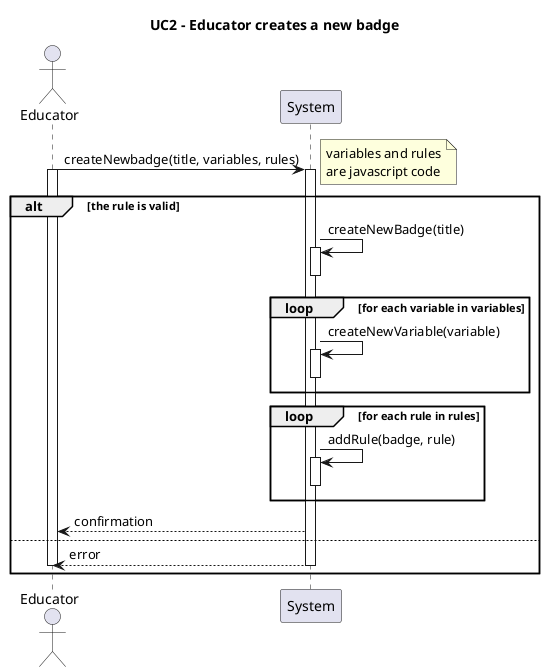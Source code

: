 @startuml UC2
title UC2 - Educator creates a new badge

actor Educator
participant System


Educator -> System ++: createNewbadge(title, variables, rules)
note right
    variables and rules
    are javascript code
end note

alt the rule is valid

    activate Educator

    System -> System ++: createNewBadge(title)
    deactivate System

    loop for each variable in variables
        System -> System ++--: createNewVariable(variable)
    end

    loop for each rule in rules
        System -> System ++--: addRule(badge, rule)
    end

    System --> Educator : confirmation


else
    System --> Educator : error
    deactivate Educator
    deactivate System
end


@enduml